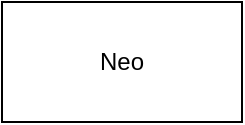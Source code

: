 <mxfile version="14.8.0" type="github">
  <diagram id="UiMhLzogZM249bKRBJ2H" name="Page-1">
    <mxGraphModel dx="850" dy="576" grid="1" gridSize="10" guides="1" tooltips="1" connect="1" arrows="1" fold="1" page="1" pageScale="1" pageWidth="827" pageHeight="1169" math="0" shadow="0">
      <root>
        <mxCell id="0" />
        <mxCell id="1" parent="0" />
        <mxCell id="PV-ZtE7TEp1QirTDXZ0v-1" value="Neo" style="rounded=0;whiteSpace=wrap;html=1;" vertex="1" parent="1">
          <mxGeometry x="320" y="200" width="120" height="60" as="geometry" />
        </mxCell>
      </root>
    </mxGraphModel>
  </diagram>
</mxfile>
